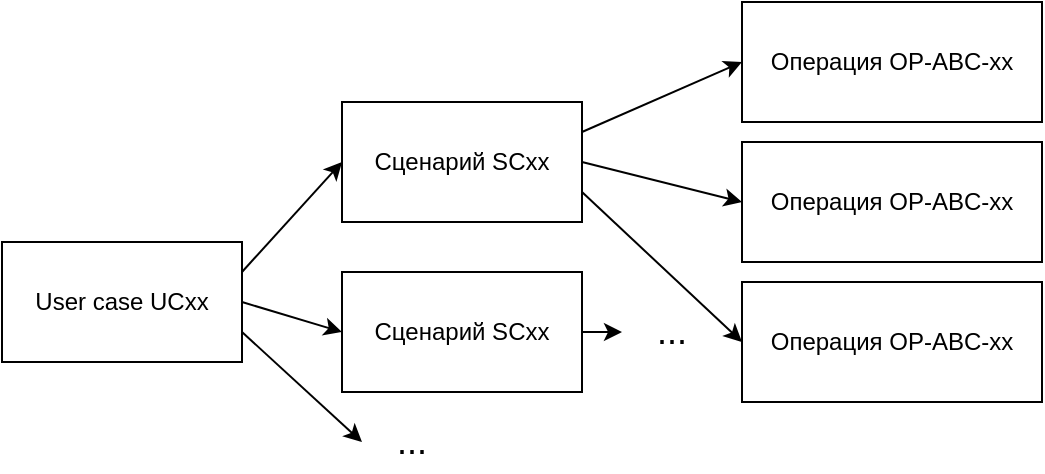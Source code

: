 <mxfile version="15.1.1" type="device"><diagram id="cRqHuSaeOlYJMbZ7lWIG" name="Page-1"><mxGraphModel dx="946" dy="649" grid="1" gridSize="10" guides="1" tooltips="1" connect="1" arrows="1" fold="1" page="1" pageScale="1" pageWidth="827" pageHeight="1169" math="0" shadow="0"><root><mxCell id="0"/><mxCell id="1" parent="0"/><mxCell id="7T_ZQ7BekmpBFzcbvNIW-1" value="User case UCxx" style="rounded=0;whiteSpace=wrap;html=1;" vertex="1" parent="1"><mxGeometry x="30" y="120" width="120" height="60" as="geometry"/></mxCell><mxCell id="7T_ZQ7BekmpBFzcbvNIW-2" value="Сценарий SCxx" style="rounded=0;whiteSpace=wrap;html=1;" vertex="1" parent="1"><mxGeometry x="200" y="50" width="120" height="60" as="geometry"/></mxCell><mxCell id="7T_ZQ7BekmpBFzcbvNIW-21" style="edgeStyle=orthogonalEdgeStyle;rounded=0;orthogonalLoop=1;jettySize=auto;html=1;exitX=1;exitY=0.5;exitDx=0;exitDy=0;entryX=0;entryY=0.5;entryDx=0;entryDy=0;" edge="1" parent="1" source="7T_ZQ7BekmpBFzcbvNIW-3" target="7T_ZQ7BekmpBFzcbvNIW-9"><mxGeometry relative="1" as="geometry"/></mxCell><mxCell id="7T_ZQ7BekmpBFzcbvNIW-3" value="Сценарий SCxx" style="rounded=0;whiteSpace=wrap;html=1;" vertex="1" parent="1"><mxGeometry x="200" y="135" width="120" height="60" as="geometry"/></mxCell><mxCell id="7T_ZQ7BekmpBFzcbvNIW-5" value="Операция OP-ABC-xx" style="rounded=0;whiteSpace=wrap;html=1;" vertex="1" parent="1"><mxGeometry x="400" width="150" height="60" as="geometry"/></mxCell><mxCell id="7T_ZQ7BekmpBFzcbvNIW-6" value="Операция OP-ABC-xx" style="rounded=0;whiteSpace=wrap;html=1;" vertex="1" parent="1"><mxGeometry x="400" y="70" width="150" height="60" as="geometry"/></mxCell><mxCell id="7T_ZQ7BekmpBFzcbvNIW-8" value="Операция OP-ABC-xx" style="rounded=0;whiteSpace=wrap;html=1;" vertex="1" parent="1"><mxGeometry x="400" y="140" width="150" height="60" as="geometry"/></mxCell><mxCell id="7T_ZQ7BekmpBFzcbvNIW-9" value="&lt;font style=&quot;font-size: 18px&quot;&gt;...&lt;/font&gt;" style="text;html=1;strokeColor=none;fillColor=none;align=center;verticalAlign=middle;whiteSpace=wrap;rounded=0;" vertex="1" parent="1"><mxGeometry x="340" y="150" width="50" height="30" as="geometry"/></mxCell><mxCell id="7T_ZQ7BekmpBFzcbvNIW-10" value="&lt;font style=&quot;font-size: 18px&quot;&gt;...&lt;/font&gt;" style="text;html=1;strokeColor=none;fillColor=none;align=center;verticalAlign=middle;whiteSpace=wrap;rounded=0;" vertex="1" parent="1"><mxGeometry x="210" y="205" width="50" height="30" as="geometry"/></mxCell><mxCell id="7T_ZQ7BekmpBFzcbvNIW-12" value="" style="endArrow=classic;html=1;exitX=1;exitY=0.25;exitDx=0;exitDy=0;entryX=0;entryY=0.5;entryDx=0;entryDy=0;" edge="1" parent="1" source="7T_ZQ7BekmpBFzcbvNIW-1" target="7T_ZQ7BekmpBFzcbvNIW-2"><mxGeometry width="50" height="50" relative="1" as="geometry"><mxPoint x="390" y="330" as="sourcePoint"/><mxPoint x="440" y="280" as="targetPoint"/></mxGeometry></mxCell><mxCell id="7T_ZQ7BekmpBFzcbvNIW-13" value="" style="endArrow=classic;html=1;exitX=1;exitY=0.5;exitDx=0;exitDy=0;entryX=0;entryY=0.5;entryDx=0;entryDy=0;" edge="1" parent="1" source="7T_ZQ7BekmpBFzcbvNIW-1" target="7T_ZQ7BekmpBFzcbvNIW-3"><mxGeometry width="50" height="50" relative="1" as="geometry"><mxPoint x="170" y="115" as="sourcePoint"/><mxPoint x="220" y="90" as="targetPoint"/></mxGeometry></mxCell><mxCell id="7T_ZQ7BekmpBFzcbvNIW-15" value="" style="endArrow=classic;html=1;exitX=1;exitY=0.75;exitDx=0;exitDy=0;entryX=0;entryY=0.5;entryDx=0;entryDy=0;entryPerimeter=0;" edge="1" parent="1" source="7T_ZQ7BekmpBFzcbvNIW-1" target="7T_ZQ7BekmpBFzcbvNIW-10"><mxGeometry width="50" height="50" relative="1" as="geometry"><mxPoint x="160" y="160" as="sourcePoint"/><mxPoint x="220" y="160" as="targetPoint"/></mxGeometry></mxCell><mxCell id="7T_ZQ7BekmpBFzcbvNIW-17" value="" style="endArrow=classic;html=1;exitX=1;exitY=0.25;exitDx=0;exitDy=0;entryX=0;entryY=0.5;entryDx=0;entryDy=0;" edge="1" parent="1" source="7T_ZQ7BekmpBFzcbvNIW-2" target="7T_ZQ7BekmpBFzcbvNIW-5"><mxGeometry width="50" height="50" relative="1" as="geometry"><mxPoint x="160" y="145" as="sourcePoint"/><mxPoint x="220" y="90" as="targetPoint"/></mxGeometry></mxCell><mxCell id="7T_ZQ7BekmpBFzcbvNIW-18" value="" style="endArrow=classic;html=1;exitX=1;exitY=0.5;exitDx=0;exitDy=0;entryX=0;entryY=0.5;entryDx=0;entryDy=0;" edge="1" parent="1" source="7T_ZQ7BekmpBFzcbvNIW-2" target="7T_ZQ7BekmpBFzcbvNIW-6"><mxGeometry width="50" height="50" relative="1" as="geometry"><mxPoint x="340" y="75" as="sourcePoint"/><mxPoint x="410" y="70" as="targetPoint"/></mxGeometry></mxCell><mxCell id="7T_ZQ7BekmpBFzcbvNIW-20" value="" style="endArrow=classic;html=1;exitX=1;exitY=0.75;exitDx=0;exitDy=0;entryX=0;entryY=0.5;entryDx=0;entryDy=0;" edge="1" parent="1" source="7T_ZQ7BekmpBFzcbvNIW-2" target="7T_ZQ7BekmpBFzcbvNIW-8"><mxGeometry width="50" height="50" relative="1" as="geometry"><mxPoint x="340" y="90" as="sourcePoint"/><mxPoint x="410" y="150" as="targetPoint"/></mxGeometry></mxCell></root></mxGraphModel></diagram></mxfile>